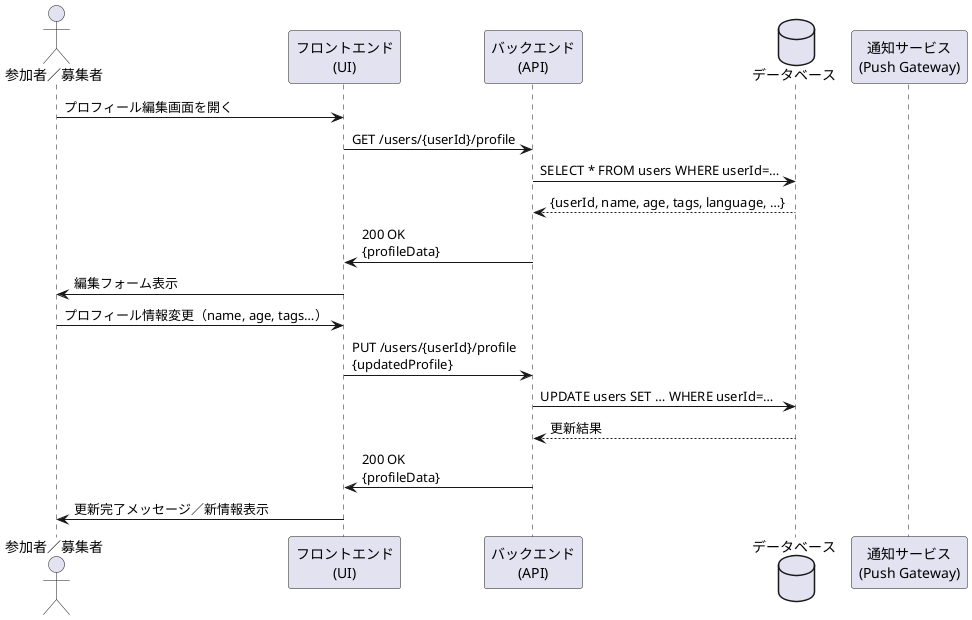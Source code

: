 @startuml
actor "参加者／募集者" as User
participant "フロントエンド\n(UI)"       as Frontend
participant "バックエンド\n(API)"         as Backend
database "データベース"                   as DB
participant "通知サービス\n(Push Gateway)" as PushService

User -> Frontend : プロフィール編集画面を開く
Frontend -> Backend : GET /users/{userId}/profile
Backend -> DB : SELECT * FROM users WHERE userId=…
DB --> Backend : {userId, name, age, tags, language, …}
Backend -> Frontend : 200 OK\n{profileData}
Frontend -> User : 編集フォーム表示

User -> Frontend : プロフィール情報変更（name, age, tags…）
Frontend -> Backend : PUT /users/{userId}/profile\n{updatedProfile}
Backend -> DB : UPDATE users SET … WHERE userId=…
DB --> Backend : 更新結果
Backend -> Frontend : 200 OK\n{profileData}
Frontend -> User : 更新完了メッセージ／新情報表示

@enduml
